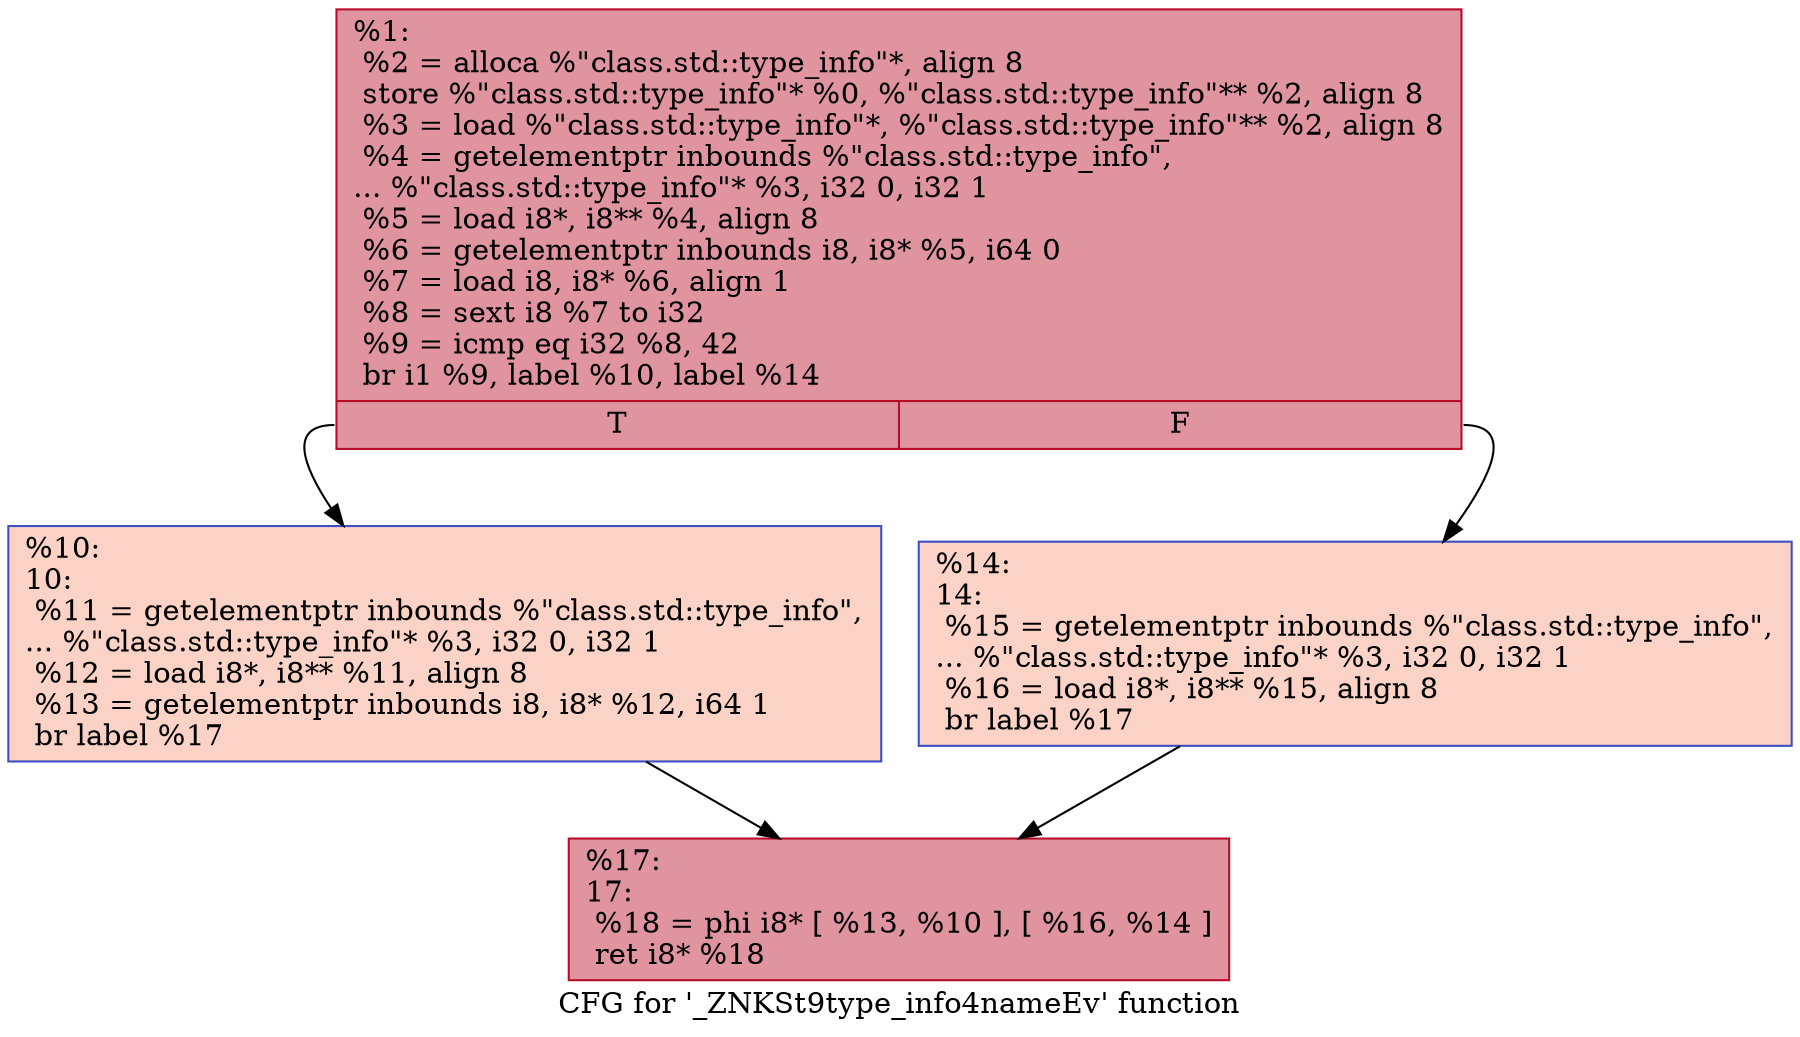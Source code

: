 digraph "CFG for '_ZNKSt9type_info4nameEv' function" {
	label="CFG for '_ZNKSt9type_info4nameEv' function";

	Node0x55aa9bb84c20 [shape=record,color="#b70d28ff", style=filled, fillcolor="#b70d2870",label="{%1:\l  %2 = alloca %\"class.std::type_info\"*, align 8\l  store %\"class.std::type_info\"* %0, %\"class.std::type_info\"** %2, align 8\l  %3 = load %\"class.std::type_info\"*, %\"class.std::type_info\"** %2, align 8\l  %4 = getelementptr inbounds %\"class.std::type_info\",\l... %\"class.std::type_info\"* %3, i32 0, i32 1\l  %5 = load i8*, i8** %4, align 8\l  %6 = getelementptr inbounds i8, i8* %5, i64 0\l  %7 = load i8, i8* %6, align 1\l  %8 = sext i8 %7 to i32\l  %9 = icmp eq i32 %8, 42\l  br i1 %9, label %10, label %14\l|{<s0>T|<s1>F}}"];
	Node0x55aa9bb84c20:s0 -> Node0x55aa9bb84e10;
	Node0x55aa9bb84c20:s1 -> Node0x55aa9bb85170;
	Node0x55aa9bb84e10 [shape=record,color="#3d50c3ff", style=filled, fillcolor="#f59c7d70",label="{%10:\l10:                                               \l  %11 = getelementptr inbounds %\"class.std::type_info\",\l... %\"class.std::type_info\"* %3, i32 0, i32 1\l  %12 = load i8*, i8** %11, align 8\l  %13 = getelementptr inbounds i8, i8* %12, i64 1\l  br label %17\l}"];
	Node0x55aa9bb84e10 -> Node0x55aa9bb85440;
	Node0x55aa9bb85170 [shape=record,color="#3d50c3ff", style=filled, fillcolor="#f59c7d70",label="{%14:\l14:                                               \l  %15 = getelementptr inbounds %\"class.std::type_info\",\l... %\"class.std::type_info\"* %3, i32 0, i32 1\l  %16 = load i8*, i8** %15, align 8\l  br label %17\l}"];
	Node0x55aa9bb85170 -> Node0x55aa9bb85440;
	Node0x55aa9bb85440 [shape=record,color="#b70d28ff", style=filled, fillcolor="#b70d2870",label="{%17:\l17:                                               \l  %18 = phi i8* [ %13, %10 ], [ %16, %14 ]\l  ret i8* %18\l}"];
}
